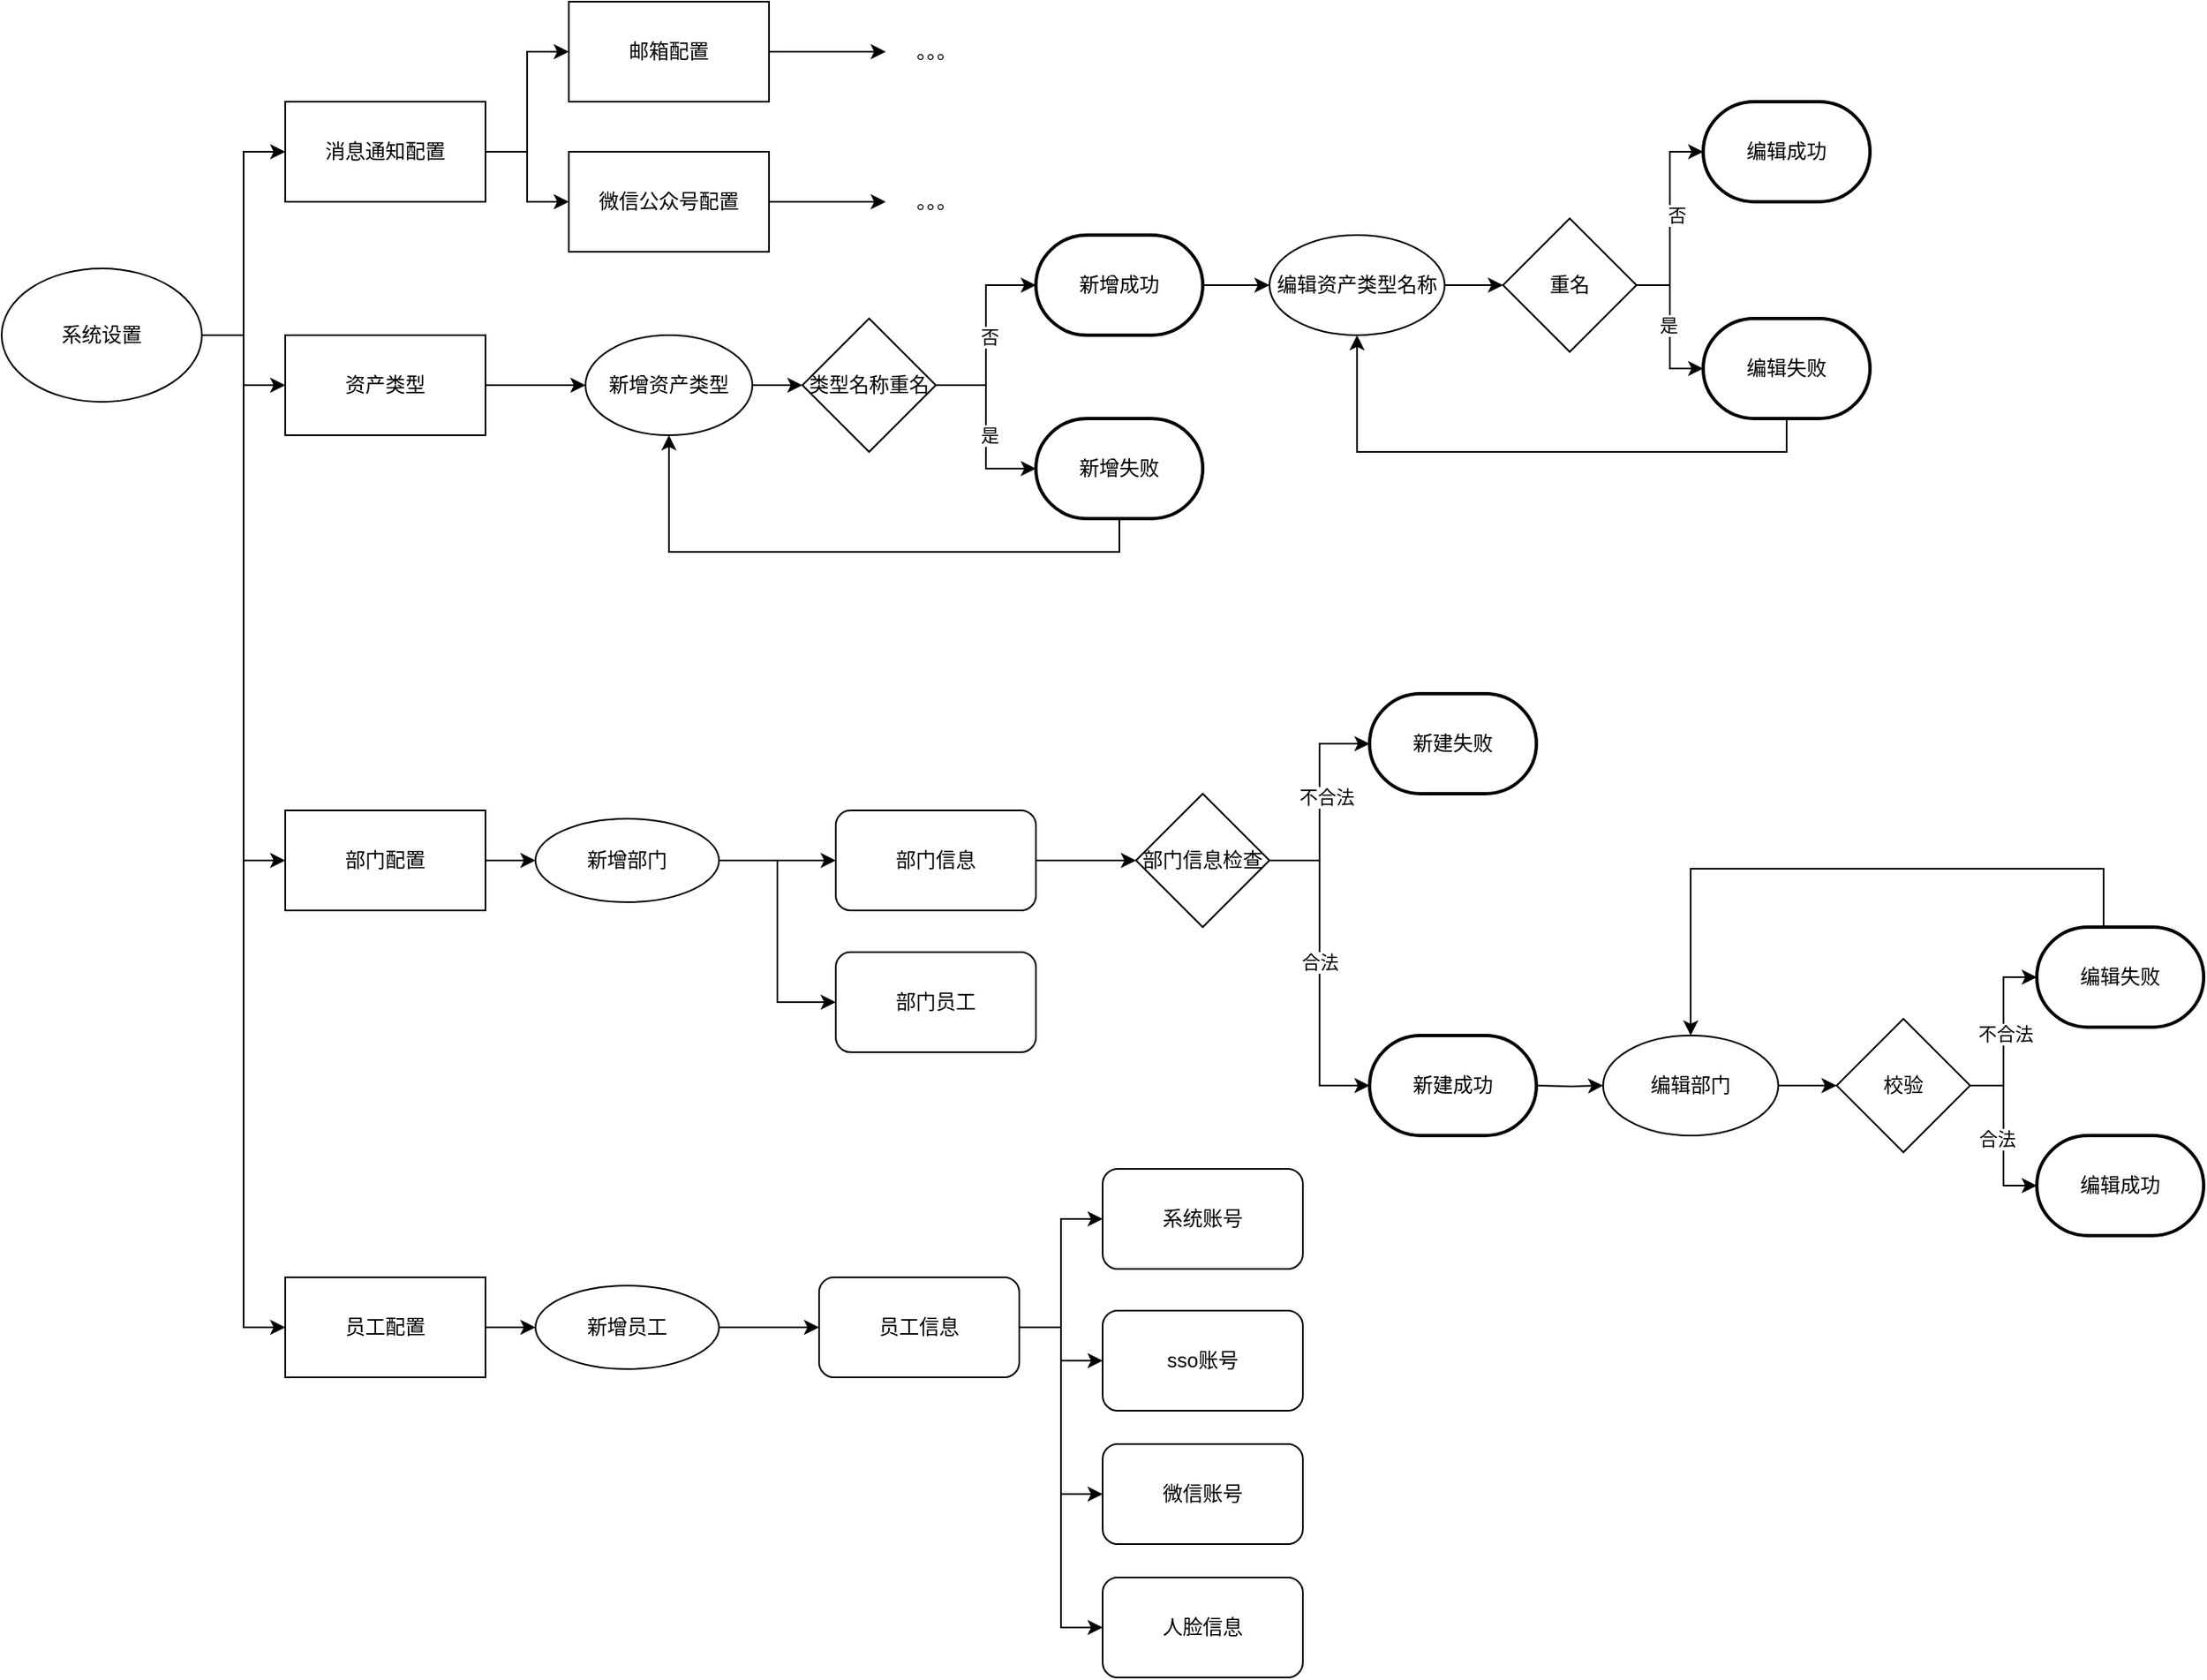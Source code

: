<mxfile version="17.2.4" type="github">
  <diagram id="rpXFf-8UcpvYykwk3XvD" name="第 1 页">
    <mxGraphModel dx="2066" dy="1039" grid="1" gridSize="10" guides="1" tooltips="1" connect="1" arrows="1" fold="1" page="1" pageScale="1" pageWidth="827" pageHeight="1169" math="0" shadow="0">
      <root>
        <mxCell id="0" />
        <mxCell id="1" parent="0" />
        <mxCell id="VZ3GWNdGnQlwdR48kArL-5" style="edgeStyle=orthogonalEdgeStyle;rounded=0;orthogonalLoop=1;jettySize=auto;html=1;exitX=1;exitY=0.5;exitDx=0;exitDy=0;entryX=0;entryY=0.5;entryDx=0;entryDy=0;" edge="1" parent="1" source="VZ3GWNdGnQlwdR48kArL-1" target="VZ3GWNdGnQlwdR48kArL-2">
          <mxGeometry relative="1" as="geometry" />
        </mxCell>
        <mxCell id="VZ3GWNdGnQlwdR48kArL-13" style="edgeStyle=orthogonalEdgeStyle;rounded=0;orthogonalLoop=1;jettySize=auto;html=1;exitX=1;exitY=0.5;exitDx=0;exitDy=0;entryX=0;entryY=0.5;entryDx=0;entryDy=0;" edge="1" parent="1" source="VZ3GWNdGnQlwdR48kArL-1" target="VZ3GWNdGnQlwdR48kArL-12">
          <mxGeometry relative="1" as="geometry" />
        </mxCell>
        <mxCell id="VZ3GWNdGnQlwdR48kArL-72" style="edgeStyle=orthogonalEdgeStyle;rounded=0;orthogonalLoop=1;jettySize=auto;html=1;exitX=1;exitY=0.5;exitDx=0;exitDy=0;entryX=0;entryY=0.5;entryDx=0;entryDy=0;" edge="1" parent="1" source="VZ3GWNdGnQlwdR48kArL-1" target="VZ3GWNdGnQlwdR48kArL-26">
          <mxGeometry relative="1" as="geometry" />
        </mxCell>
        <mxCell id="VZ3GWNdGnQlwdR48kArL-74" style="edgeStyle=orthogonalEdgeStyle;rounded=0;orthogonalLoop=1;jettySize=auto;html=1;exitX=1;exitY=0.5;exitDx=0;exitDy=0;entryX=0;entryY=0.5;entryDx=0;entryDy=0;" edge="1" parent="1" source="VZ3GWNdGnQlwdR48kArL-1" target="VZ3GWNdGnQlwdR48kArL-47">
          <mxGeometry relative="1" as="geometry" />
        </mxCell>
        <mxCell id="VZ3GWNdGnQlwdR48kArL-1" value="系统设置" style="ellipse;whiteSpace=wrap;html=1;" vertex="1" parent="1">
          <mxGeometry x="30" y="210" width="120" height="80" as="geometry" />
        </mxCell>
        <mxCell id="VZ3GWNdGnQlwdR48kArL-6" style="edgeStyle=orthogonalEdgeStyle;rounded=0;orthogonalLoop=1;jettySize=auto;html=1;exitX=1;exitY=0.5;exitDx=0;exitDy=0;entryX=0;entryY=0.5;entryDx=0;entryDy=0;" edge="1" parent="1" source="VZ3GWNdGnQlwdR48kArL-2" target="VZ3GWNdGnQlwdR48kArL-3">
          <mxGeometry relative="1" as="geometry" />
        </mxCell>
        <mxCell id="VZ3GWNdGnQlwdR48kArL-7" style="edgeStyle=orthogonalEdgeStyle;rounded=0;orthogonalLoop=1;jettySize=auto;html=1;exitX=1;exitY=0.5;exitDx=0;exitDy=0;entryX=0;entryY=0.5;entryDx=0;entryDy=0;" edge="1" parent="1" source="VZ3GWNdGnQlwdR48kArL-2" target="VZ3GWNdGnQlwdR48kArL-4">
          <mxGeometry relative="1" as="geometry" />
        </mxCell>
        <mxCell id="VZ3GWNdGnQlwdR48kArL-2" value="消息通知配置" style="rounded=0;whiteSpace=wrap;html=1;" vertex="1" parent="1">
          <mxGeometry x="200" y="110" width="120" height="60" as="geometry" />
        </mxCell>
        <mxCell id="VZ3GWNdGnQlwdR48kArL-8" style="edgeStyle=orthogonalEdgeStyle;rounded=0;orthogonalLoop=1;jettySize=auto;html=1;exitX=1;exitY=0.5;exitDx=0;exitDy=0;" edge="1" parent="1" source="VZ3GWNdGnQlwdR48kArL-3">
          <mxGeometry relative="1" as="geometry">
            <mxPoint x="560" y="80" as="targetPoint" />
          </mxGeometry>
        </mxCell>
        <mxCell id="VZ3GWNdGnQlwdR48kArL-3" value="邮箱配置" style="rounded=0;whiteSpace=wrap;html=1;" vertex="1" parent="1">
          <mxGeometry x="370" y="50" width="120" height="60" as="geometry" />
        </mxCell>
        <mxCell id="VZ3GWNdGnQlwdR48kArL-10" style="edgeStyle=orthogonalEdgeStyle;rounded=0;orthogonalLoop=1;jettySize=auto;html=1;exitX=1;exitY=0.5;exitDx=0;exitDy=0;" edge="1" parent="1" source="VZ3GWNdGnQlwdR48kArL-4">
          <mxGeometry relative="1" as="geometry">
            <mxPoint x="560" y="170" as="targetPoint" />
          </mxGeometry>
        </mxCell>
        <mxCell id="VZ3GWNdGnQlwdR48kArL-4" value="微信公众号配置" style="rounded=0;whiteSpace=wrap;html=1;" vertex="1" parent="1">
          <mxGeometry x="370" y="140" width="120" height="60" as="geometry" />
        </mxCell>
        <mxCell id="VZ3GWNdGnQlwdR48kArL-9" value="。。。" style="text;html=1;align=center;verticalAlign=middle;resizable=0;points=[];autosize=1;strokeColor=none;fillColor=none;" vertex="1" parent="1">
          <mxGeometry x="565" y="70" width="50" height="20" as="geometry" />
        </mxCell>
        <mxCell id="VZ3GWNdGnQlwdR48kArL-11" value="。。。" style="text;html=1;align=center;verticalAlign=middle;resizable=0;points=[];autosize=1;strokeColor=none;fillColor=none;" vertex="1" parent="1">
          <mxGeometry x="565" y="160" width="50" height="20" as="geometry" />
        </mxCell>
        <mxCell id="VZ3GWNdGnQlwdR48kArL-14" style="edgeStyle=orthogonalEdgeStyle;rounded=0;orthogonalLoop=1;jettySize=auto;html=1;exitX=1;exitY=0.5;exitDx=0;exitDy=0;entryX=0;entryY=0.5;entryDx=0;entryDy=0;" edge="1" parent="1" source="VZ3GWNdGnQlwdR48kArL-12" target="VZ3GWNdGnQlwdR48kArL-15">
          <mxGeometry relative="1" as="geometry">
            <mxPoint x="340" y="280" as="targetPoint" />
          </mxGeometry>
        </mxCell>
        <mxCell id="VZ3GWNdGnQlwdR48kArL-12" value="资产类型" style="rounded=0;whiteSpace=wrap;html=1;" vertex="1" parent="1">
          <mxGeometry x="200" y="250" width="120" height="60" as="geometry" />
        </mxCell>
        <mxCell id="VZ3GWNdGnQlwdR48kArL-21" style="edgeStyle=orthogonalEdgeStyle;rounded=0;orthogonalLoop=1;jettySize=auto;html=1;exitX=1;exitY=0.5;exitDx=0;exitDy=0;entryX=0;entryY=0.5;entryDx=0;entryDy=0;" edge="1" parent="1" source="VZ3GWNdGnQlwdR48kArL-15" target="VZ3GWNdGnQlwdR48kArL-16">
          <mxGeometry relative="1" as="geometry" />
        </mxCell>
        <mxCell id="VZ3GWNdGnQlwdR48kArL-15" value="新增资产类型" style="ellipse;whiteSpace=wrap;html=1;" vertex="1" parent="1">
          <mxGeometry x="380" y="250" width="100" height="60" as="geometry" />
        </mxCell>
        <mxCell id="VZ3GWNdGnQlwdR48kArL-22" style="edgeStyle=orthogonalEdgeStyle;rounded=0;orthogonalLoop=1;jettySize=auto;html=1;exitX=1;exitY=0.5;exitDx=0;exitDy=0;entryX=0;entryY=0.5;entryDx=0;entryDy=0;entryPerimeter=0;" edge="1" parent="1" source="VZ3GWNdGnQlwdR48kArL-16" target="VZ3GWNdGnQlwdR48kArL-19">
          <mxGeometry relative="1" as="geometry" />
        </mxCell>
        <mxCell id="VZ3GWNdGnQlwdR48kArL-24" value="否" style="edgeLabel;html=1;align=center;verticalAlign=middle;resizable=0;points=[];" vertex="1" connectable="0" parent="VZ3GWNdGnQlwdR48kArL-22">
          <mxGeometry x="-0.017" y="-2" relative="1" as="geometry">
            <mxPoint as="offset" />
          </mxGeometry>
        </mxCell>
        <mxCell id="VZ3GWNdGnQlwdR48kArL-23" style="edgeStyle=orthogonalEdgeStyle;rounded=0;orthogonalLoop=1;jettySize=auto;html=1;exitX=1;exitY=0.5;exitDx=0;exitDy=0;entryX=0;entryY=0.5;entryDx=0;entryDy=0;entryPerimeter=0;" edge="1" parent="1" source="VZ3GWNdGnQlwdR48kArL-16" target="VZ3GWNdGnQlwdR48kArL-20">
          <mxGeometry relative="1" as="geometry" />
        </mxCell>
        <mxCell id="VZ3GWNdGnQlwdR48kArL-25" value="是" style="edgeLabel;html=1;align=center;verticalAlign=middle;resizable=0;points=[];" vertex="1" connectable="0" parent="VZ3GWNdGnQlwdR48kArL-23">
          <mxGeometry x="0.091" y="2" relative="1" as="geometry">
            <mxPoint as="offset" />
          </mxGeometry>
        </mxCell>
        <mxCell id="VZ3GWNdGnQlwdR48kArL-16" value="类型名称重名" style="rhombus;whiteSpace=wrap;html=1;" vertex="1" parent="1">
          <mxGeometry x="510" y="240" width="80" height="80" as="geometry" />
        </mxCell>
        <mxCell id="VZ3GWNdGnQlwdR48kArL-30" style="edgeStyle=orthogonalEdgeStyle;rounded=0;orthogonalLoop=1;jettySize=auto;html=1;exitX=1;exitY=0.5;exitDx=0;exitDy=0;exitPerimeter=0;entryX=0;entryY=0.5;entryDx=0;entryDy=0;" edge="1" parent="1" source="VZ3GWNdGnQlwdR48kArL-19" target="VZ3GWNdGnQlwdR48kArL-28">
          <mxGeometry relative="1" as="geometry" />
        </mxCell>
        <mxCell id="VZ3GWNdGnQlwdR48kArL-19" value="新增成功" style="strokeWidth=2;html=1;shape=mxgraph.flowchart.terminator;whiteSpace=wrap;" vertex="1" parent="1">
          <mxGeometry x="650" y="190" width="100" height="60" as="geometry" />
        </mxCell>
        <mxCell id="VZ3GWNdGnQlwdR48kArL-38" style="edgeStyle=orthogonalEdgeStyle;rounded=0;orthogonalLoop=1;jettySize=auto;html=1;exitX=0.5;exitY=1;exitDx=0;exitDy=0;exitPerimeter=0;entryX=0.5;entryY=1;entryDx=0;entryDy=0;" edge="1" parent="1" source="VZ3GWNdGnQlwdR48kArL-20" target="VZ3GWNdGnQlwdR48kArL-15">
          <mxGeometry relative="1" as="geometry" />
        </mxCell>
        <mxCell id="VZ3GWNdGnQlwdR48kArL-20" value="新增失败" style="strokeWidth=2;html=1;shape=mxgraph.flowchart.terminator;whiteSpace=wrap;" vertex="1" parent="1">
          <mxGeometry x="650" y="300" width="100" height="60" as="geometry" />
        </mxCell>
        <mxCell id="VZ3GWNdGnQlwdR48kArL-54" style="edgeStyle=orthogonalEdgeStyle;rounded=0;orthogonalLoop=1;jettySize=auto;html=1;exitX=1;exitY=0.5;exitDx=0;exitDy=0;entryX=0;entryY=0.5;entryDx=0;entryDy=0;" edge="1" parent="1" source="VZ3GWNdGnQlwdR48kArL-26" target="VZ3GWNdGnQlwdR48kArL-27">
          <mxGeometry relative="1" as="geometry" />
        </mxCell>
        <mxCell id="VZ3GWNdGnQlwdR48kArL-26" value="部门配置" style="rounded=0;whiteSpace=wrap;html=1;" vertex="1" parent="1">
          <mxGeometry x="200" y="535" width="120" height="60" as="geometry" />
        </mxCell>
        <mxCell id="VZ3GWNdGnQlwdR48kArL-53" style="edgeStyle=orthogonalEdgeStyle;rounded=0;orthogonalLoop=1;jettySize=auto;html=1;exitX=1;exitY=0.5;exitDx=0;exitDy=0;entryX=0;entryY=0.5;entryDx=0;entryDy=0;" edge="1" parent="1" source="VZ3GWNdGnQlwdR48kArL-27" target="VZ3GWNdGnQlwdR48kArL-49">
          <mxGeometry relative="1" as="geometry" />
        </mxCell>
        <mxCell id="VZ3GWNdGnQlwdR48kArL-61" style="edgeStyle=orthogonalEdgeStyle;rounded=0;orthogonalLoop=1;jettySize=auto;html=1;exitX=1;exitY=0.5;exitDx=0;exitDy=0;entryX=0;entryY=0.5;entryDx=0;entryDy=0;" edge="1" parent="1" source="VZ3GWNdGnQlwdR48kArL-27" target="VZ3GWNdGnQlwdR48kArL-60">
          <mxGeometry relative="1" as="geometry" />
        </mxCell>
        <mxCell id="VZ3GWNdGnQlwdR48kArL-27" value="新增部门" style="ellipse;whiteSpace=wrap;html=1;" vertex="1" parent="1">
          <mxGeometry x="350" y="540" width="110" height="50" as="geometry" />
        </mxCell>
        <mxCell id="VZ3GWNdGnQlwdR48kArL-39" style="edgeStyle=orthogonalEdgeStyle;rounded=0;orthogonalLoop=1;jettySize=auto;html=1;exitX=1;exitY=0.5;exitDx=0;exitDy=0;" edge="1" parent="1" source="VZ3GWNdGnQlwdR48kArL-28" target="VZ3GWNdGnQlwdR48kArL-37">
          <mxGeometry relative="1" as="geometry" />
        </mxCell>
        <mxCell id="VZ3GWNdGnQlwdR48kArL-28" value="编辑资产类型名称" style="ellipse;whiteSpace=wrap;html=1;" vertex="1" parent="1">
          <mxGeometry x="790" y="190" width="105" height="60" as="geometry" />
        </mxCell>
        <mxCell id="VZ3GWNdGnQlwdR48kArL-32" style="edgeStyle=orthogonalEdgeStyle;rounded=0;orthogonalLoop=1;jettySize=auto;html=1;exitX=1;exitY=0.5;exitDx=0;exitDy=0;entryX=0;entryY=0.5;entryDx=0;entryDy=0;" edge="1" parent="1" target="VZ3GWNdGnQlwdR48kArL-37">
          <mxGeometry relative="1" as="geometry">
            <mxPoint x="932" y="220" as="sourcePoint" />
          </mxGeometry>
        </mxCell>
        <mxCell id="VZ3GWNdGnQlwdR48kArL-42" style="edgeStyle=orthogonalEdgeStyle;rounded=0;orthogonalLoop=1;jettySize=auto;html=1;exitX=1;exitY=0.5;exitDx=0;exitDy=0;entryX=0;entryY=0.5;entryDx=0;entryDy=0;entryPerimeter=0;" edge="1" parent="1" source="VZ3GWNdGnQlwdR48kArL-37" target="VZ3GWNdGnQlwdR48kArL-40">
          <mxGeometry relative="1" as="geometry" />
        </mxCell>
        <mxCell id="VZ3GWNdGnQlwdR48kArL-44" value="否" style="edgeLabel;html=1;align=center;verticalAlign=middle;resizable=0;points=[];" vertex="1" connectable="0" parent="VZ3GWNdGnQlwdR48kArL-42">
          <mxGeometry x="0.033" y="-4" relative="1" as="geometry">
            <mxPoint as="offset" />
          </mxGeometry>
        </mxCell>
        <mxCell id="VZ3GWNdGnQlwdR48kArL-43" style="edgeStyle=orthogonalEdgeStyle;rounded=0;orthogonalLoop=1;jettySize=auto;html=1;exitX=1;exitY=0.5;exitDx=0;exitDy=0;entryX=0;entryY=0.5;entryDx=0;entryDy=0;entryPerimeter=0;" edge="1" parent="1" source="VZ3GWNdGnQlwdR48kArL-37" target="VZ3GWNdGnQlwdR48kArL-41">
          <mxGeometry relative="1" as="geometry" />
        </mxCell>
        <mxCell id="VZ3GWNdGnQlwdR48kArL-45" value="是" style="edgeLabel;html=1;align=center;verticalAlign=middle;resizable=0;points=[];" vertex="1" connectable="0" parent="VZ3GWNdGnQlwdR48kArL-43">
          <mxGeometry x="-0.022" y="-1" relative="1" as="geometry">
            <mxPoint as="offset" />
          </mxGeometry>
        </mxCell>
        <mxCell id="VZ3GWNdGnQlwdR48kArL-37" value="重名" style="rhombus;whiteSpace=wrap;html=1;" vertex="1" parent="1">
          <mxGeometry x="930" y="180" width="80" height="80" as="geometry" />
        </mxCell>
        <mxCell id="VZ3GWNdGnQlwdR48kArL-40" value="编辑成功" style="strokeWidth=2;html=1;shape=mxgraph.flowchart.terminator;whiteSpace=wrap;" vertex="1" parent="1">
          <mxGeometry x="1050" y="110" width="100" height="60" as="geometry" />
        </mxCell>
        <mxCell id="VZ3GWNdGnQlwdR48kArL-46" style="edgeStyle=orthogonalEdgeStyle;rounded=0;orthogonalLoop=1;jettySize=auto;html=1;exitX=0.5;exitY=1;exitDx=0;exitDy=0;exitPerimeter=0;entryX=0.5;entryY=1;entryDx=0;entryDy=0;" edge="1" parent="1" source="VZ3GWNdGnQlwdR48kArL-41" target="VZ3GWNdGnQlwdR48kArL-28">
          <mxGeometry relative="1" as="geometry" />
        </mxCell>
        <mxCell id="VZ3GWNdGnQlwdR48kArL-41" value="编辑失败" style="strokeWidth=2;html=1;shape=mxgraph.flowchart.terminator;whiteSpace=wrap;" vertex="1" parent="1">
          <mxGeometry x="1050" y="240" width="100" height="60" as="geometry" />
        </mxCell>
        <mxCell id="VZ3GWNdGnQlwdR48kArL-90" value="" style="edgeStyle=orthogonalEdgeStyle;rounded=0;orthogonalLoop=1;jettySize=auto;html=1;" edge="1" parent="1" source="VZ3GWNdGnQlwdR48kArL-47" target="VZ3GWNdGnQlwdR48kArL-52">
          <mxGeometry relative="1" as="geometry" />
        </mxCell>
        <mxCell id="VZ3GWNdGnQlwdR48kArL-47" value="员工配置" style="rounded=0;whiteSpace=wrap;html=1;" vertex="1" parent="1">
          <mxGeometry x="200" y="815" width="120" height="60" as="geometry" />
        </mxCell>
        <mxCell id="VZ3GWNdGnQlwdR48kArL-67" style="edgeStyle=orthogonalEdgeStyle;rounded=0;orthogonalLoop=1;jettySize=auto;html=1;exitX=1;exitY=0.5;exitDx=0;exitDy=0;entryX=0;entryY=0.5;entryDx=0;entryDy=0;" edge="1" parent="1" source="VZ3GWNdGnQlwdR48kArL-49" target="VZ3GWNdGnQlwdR48kArL-62">
          <mxGeometry relative="1" as="geometry" />
        </mxCell>
        <mxCell id="VZ3GWNdGnQlwdR48kArL-49" value="部门信息" style="rounded=1;whiteSpace=wrap;html=1;" vertex="1" parent="1">
          <mxGeometry x="530" y="535" width="120" height="60" as="geometry" />
        </mxCell>
        <mxCell id="VZ3GWNdGnQlwdR48kArL-93" value="" style="edgeStyle=orthogonalEdgeStyle;rounded=0;orthogonalLoop=1;jettySize=auto;html=1;entryX=0;entryY=0.5;entryDx=0;entryDy=0;" edge="1" parent="1" source="VZ3GWNdGnQlwdR48kArL-50" target="VZ3GWNdGnQlwdR48kArL-92">
          <mxGeometry relative="1" as="geometry">
            <mxPoint x="690" y="790" as="targetPoint" />
          </mxGeometry>
        </mxCell>
        <mxCell id="VZ3GWNdGnQlwdR48kArL-97" style="edgeStyle=orthogonalEdgeStyle;rounded=0;orthogonalLoop=1;jettySize=auto;html=1;exitX=1;exitY=0.5;exitDx=0;exitDy=0;" edge="1" parent="1" source="VZ3GWNdGnQlwdR48kArL-50" target="VZ3GWNdGnQlwdR48kArL-94">
          <mxGeometry relative="1" as="geometry" />
        </mxCell>
        <mxCell id="VZ3GWNdGnQlwdR48kArL-98" style="edgeStyle=orthogonalEdgeStyle;rounded=0;orthogonalLoop=1;jettySize=auto;html=1;exitX=1;exitY=0.5;exitDx=0;exitDy=0;entryX=0;entryY=0.5;entryDx=0;entryDy=0;" edge="1" parent="1" source="VZ3GWNdGnQlwdR48kArL-50" target="VZ3GWNdGnQlwdR48kArL-95">
          <mxGeometry relative="1" as="geometry" />
        </mxCell>
        <mxCell id="VZ3GWNdGnQlwdR48kArL-99" style="edgeStyle=orthogonalEdgeStyle;rounded=0;orthogonalLoop=1;jettySize=auto;html=1;exitX=1;exitY=0.5;exitDx=0;exitDy=0;entryX=0;entryY=0.5;entryDx=0;entryDy=0;" edge="1" parent="1" source="VZ3GWNdGnQlwdR48kArL-50" target="VZ3GWNdGnQlwdR48kArL-96">
          <mxGeometry relative="1" as="geometry" />
        </mxCell>
        <mxCell id="VZ3GWNdGnQlwdR48kArL-50" value="员工信息" style="rounded=1;whiteSpace=wrap;html=1;" vertex="1" parent="1">
          <mxGeometry x="520" y="815" width="120" height="60" as="geometry" />
        </mxCell>
        <mxCell id="VZ3GWNdGnQlwdR48kArL-91" value="" style="edgeStyle=orthogonalEdgeStyle;rounded=0;orthogonalLoop=1;jettySize=auto;html=1;" edge="1" parent="1" source="VZ3GWNdGnQlwdR48kArL-52" target="VZ3GWNdGnQlwdR48kArL-50">
          <mxGeometry relative="1" as="geometry" />
        </mxCell>
        <mxCell id="VZ3GWNdGnQlwdR48kArL-52" value="新增员工" style="ellipse;whiteSpace=wrap;html=1;" vertex="1" parent="1">
          <mxGeometry x="350" y="820" width="110" height="50" as="geometry" />
        </mxCell>
        <mxCell id="VZ3GWNdGnQlwdR48kArL-60" value="部门员工" style="rounded=1;whiteSpace=wrap;html=1;" vertex="1" parent="1">
          <mxGeometry x="530" y="620" width="120" height="60" as="geometry" />
        </mxCell>
        <mxCell id="VZ3GWNdGnQlwdR48kArL-65" style="edgeStyle=orthogonalEdgeStyle;rounded=0;orthogonalLoop=1;jettySize=auto;html=1;exitX=1;exitY=0.5;exitDx=0;exitDy=0;entryX=0;entryY=0.5;entryDx=0;entryDy=0;entryPerimeter=0;" edge="1" parent="1" source="VZ3GWNdGnQlwdR48kArL-62" target="VZ3GWNdGnQlwdR48kArL-64">
          <mxGeometry relative="1" as="geometry" />
        </mxCell>
        <mxCell id="VZ3GWNdGnQlwdR48kArL-70" value="不合法" style="edgeLabel;html=1;align=center;verticalAlign=middle;resizable=0;points=[];" vertex="1" connectable="0" parent="VZ3GWNdGnQlwdR48kArL-65">
          <mxGeometry x="0.046" y="-4" relative="1" as="geometry">
            <mxPoint as="offset" />
          </mxGeometry>
        </mxCell>
        <mxCell id="VZ3GWNdGnQlwdR48kArL-66" style="edgeStyle=orthogonalEdgeStyle;rounded=0;orthogonalLoop=1;jettySize=auto;html=1;exitX=1;exitY=0.5;exitDx=0;exitDy=0;entryX=0;entryY=0.5;entryDx=0;entryDy=0;entryPerimeter=0;" edge="1" parent="1" source="VZ3GWNdGnQlwdR48kArL-62" target="VZ3GWNdGnQlwdR48kArL-63">
          <mxGeometry relative="1" as="geometry" />
        </mxCell>
        <mxCell id="VZ3GWNdGnQlwdR48kArL-71" value="合法" style="edgeLabel;html=1;align=center;verticalAlign=middle;resizable=0;points=[];" vertex="1" connectable="0" parent="VZ3GWNdGnQlwdR48kArL-66">
          <mxGeometry x="-0.067" relative="1" as="geometry">
            <mxPoint as="offset" />
          </mxGeometry>
        </mxCell>
        <mxCell id="VZ3GWNdGnQlwdR48kArL-62" value="部门信息检查" style="rhombus;whiteSpace=wrap;html=1;" vertex="1" parent="1">
          <mxGeometry x="710" y="525" width="80" height="80" as="geometry" />
        </mxCell>
        <mxCell id="VZ3GWNdGnQlwdR48kArL-63" value="新建成功" style="strokeWidth=2;html=1;shape=mxgraph.flowchart.terminator;whiteSpace=wrap;" vertex="1" parent="1">
          <mxGeometry x="850" y="670" width="100" height="60" as="geometry" />
        </mxCell>
        <mxCell id="VZ3GWNdGnQlwdR48kArL-64" value="新建失败" style="strokeWidth=2;html=1;shape=mxgraph.flowchart.terminator;whiteSpace=wrap;" vertex="1" parent="1">
          <mxGeometry x="850" y="465" width="100" height="60" as="geometry" />
        </mxCell>
        <mxCell id="VZ3GWNdGnQlwdR48kArL-75" style="edgeStyle=orthogonalEdgeStyle;rounded=0;orthogonalLoop=1;jettySize=auto;html=1;exitX=1;exitY=0.5;exitDx=0;exitDy=0;exitPerimeter=0;entryX=0;entryY=0.5;entryDx=0;entryDy=0;" edge="1" parent="1" target="VZ3GWNdGnQlwdR48kArL-77">
          <mxGeometry relative="1" as="geometry">
            <mxPoint x="950" y="700" as="sourcePoint" />
          </mxGeometry>
        </mxCell>
        <mxCell id="VZ3GWNdGnQlwdR48kArL-76" style="edgeStyle=orthogonalEdgeStyle;rounded=0;orthogonalLoop=1;jettySize=auto;html=1;exitX=1;exitY=0.5;exitDx=0;exitDy=0;" edge="1" parent="1" source="VZ3GWNdGnQlwdR48kArL-77" target="VZ3GWNdGnQlwdR48kArL-83">
          <mxGeometry relative="1" as="geometry" />
        </mxCell>
        <mxCell id="VZ3GWNdGnQlwdR48kArL-77" value="编辑部门" style="ellipse;whiteSpace=wrap;html=1;" vertex="1" parent="1">
          <mxGeometry x="990" y="670" width="105" height="60" as="geometry" />
        </mxCell>
        <mxCell id="VZ3GWNdGnQlwdR48kArL-78" style="edgeStyle=orthogonalEdgeStyle;rounded=0;orthogonalLoop=1;jettySize=auto;html=1;exitX=1;exitY=0.5;exitDx=0;exitDy=0;entryX=0;entryY=0.5;entryDx=0;entryDy=0;" edge="1" parent="1" target="VZ3GWNdGnQlwdR48kArL-83">
          <mxGeometry relative="1" as="geometry">
            <mxPoint x="1132" y="700" as="sourcePoint" />
          </mxGeometry>
        </mxCell>
        <mxCell id="VZ3GWNdGnQlwdR48kArL-79" style="edgeStyle=orthogonalEdgeStyle;rounded=0;orthogonalLoop=1;jettySize=auto;html=1;exitX=1;exitY=0.5;exitDx=0;exitDy=0;entryX=0;entryY=0.5;entryDx=0;entryDy=0;entryPerimeter=0;" edge="1" parent="1" source="VZ3GWNdGnQlwdR48kArL-83" target="VZ3GWNdGnQlwdR48kArL-84">
          <mxGeometry relative="1" as="geometry" />
        </mxCell>
        <mxCell id="VZ3GWNdGnQlwdR48kArL-80" value="合法" style="edgeLabel;html=1;align=center;verticalAlign=middle;resizable=0;points=[];" vertex="1" connectable="0" parent="VZ3GWNdGnQlwdR48kArL-79">
          <mxGeometry x="0.033" y="-4" relative="1" as="geometry">
            <mxPoint as="offset" />
          </mxGeometry>
        </mxCell>
        <mxCell id="VZ3GWNdGnQlwdR48kArL-81" style="edgeStyle=orthogonalEdgeStyle;rounded=0;orthogonalLoop=1;jettySize=auto;html=1;exitX=1;exitY=0.5;exitDx=0;exitDy=0;entryX=0;entryY=0.5;entryDx=0;entryDy=0;entryPerimeter=0;" edge="1" parent="1" source="VZ3GWNdGnQlwdR48kArL-83" target="VZ3GWNdGnQlwdR48kArL-86">
          <mxGeometry relative="1" as="geometry" />
        </mxCell>
        <mxCell id="VZ3GWNdGnQlwdR48kArL-82" value="不合法" style="edgeLabel;html=1;align=center;verticalAlign=middle;resizable=0;points=[];" vertex="1" connectable="0" parent="VZ3GWNdGnQlwdR48kArL-81">
          <mxGeometry x="-0.022" y="-1" relative="1" as="geometry">
            <mxPoint as="offset" />
          </mxGeometry>
        </mxCell>
        <mxCell id="VZ3GWNdGnQlwdR48kArL-83" value="校验" style="rhombus;whiteSpace=wrap;html=1;" vertex="1" parent="1">
          <mxGeometry x="1130" y="660" width="80" height="80" as="geometry" />
        </mxCell>
        <mxCell id="VZ3GWNdGnQlwdR48kArL-84" value="编辑成功" style="strokeWidth=2;html=1;shape=mxgraph.flowchart.terminator;whiteSpace=wrap;" vertex="1" parent="1">
          <mxGeometry x="1250" y="730" width="100" height="60" as="geometry" />
        </mxCell>
        <mxCell id="VZ3GWNdGnQlwdR48kArL-85" style="edgeStyle=orthogonalEdgeStyle;rounded=0;orthogonalLoop=1;jettySize=auto;html=1;exitX=0.5;exitY=0;exitDx=0;exitDy=0;exitPerimeter=0;entryX=0.5;entryY=0;entryDx=0;entryDy=0;" edge="1" parent="1" source="VZ3GWNdGnQlwdR48kArL-86" target="VZ3GWNdGnQlwdR48kArL-77">
          <mxGeometry relative="1" as="geometry">
            <Array as="points">
              <mxPoint x="1300" y="610" />
              <mxPoint x="1290" y="610" />
              <mxPoint x="1290" y="570" />
              <mxPoint x="1043" y="570" />
            </Array>
          </mxGeometry>
        </mxCell>
        <mxCell id="VZ3GWNdGnQlwdR48kArL-86" value="编辑失败" style="strokeWidth=2;html=1;shape=mxgraph.flowchart.terminator;whiteSpace=wrap;" vertex="1" parent="1">
          <mxGeometry x="1250" y="605" width="100" height="60" as="geometry" />
        </mxCell>
        <mxCell id="VZ3GWNdGnQlwdR48kArL-92" value="系统账号" style="whiteSpace=wrap;html=1;rounded=1;" vertex="1" parent="1">
          <mxGeometry x="690" y="750" width="120" height="60" as="geometry" />
        </mxCell>
        <mxCell id="VZ3GWNdGnQlwdR48kArL-94" value="sso账号" style="whiteSpace=wrap;html=1;rounded=1;" vertex="1" parent="1">
          <mxGeometry x="690" y="835" width="120" height="60" as="geometry" />
        </mxCell>
        <mxCell id="VZ3GWNdGnQlwdR48kArL-95" value="微信账号" style="whiteSpace=wrap;html=1;rounded=1;" vertex="1" parent="1">
          <mxGeometry x="690" y="915" width="120" height="60" as="geometry" />
        </mxCell>
        <mxCell id="VZ3GWNdGnQlwdR48kArL-96" value="人脸信息" style="whiteSpace=wrap;html=1;rounded=1;" vertex="1" parent="1">
          <mxGeometry x="690" y="995" width="120" height="60" as="geometry" />
        </mxCell>
      </root>
    </mxGraphModel>
  </diagram>
</mxfile>
